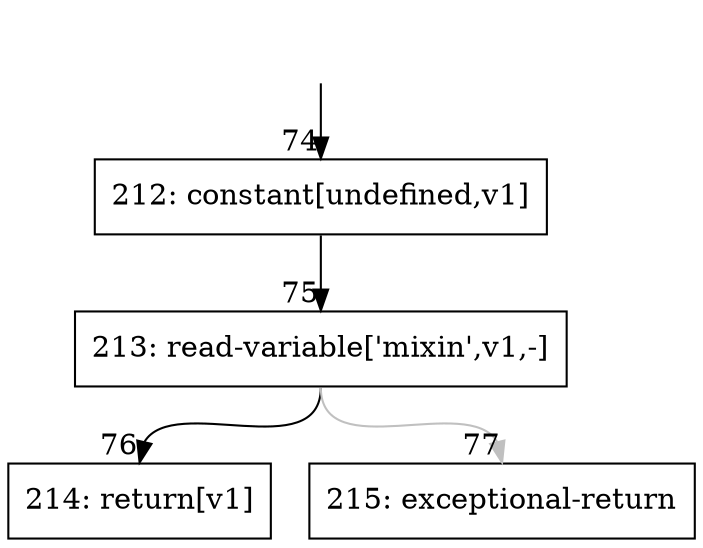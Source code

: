 digraph {
rankdir="TD"
BB_entry8[shape=none,label=""];
BB_entry8 -> BB74 [tailport=s, headport=n, headlabel="    74"]
BB74 [shape=record label="{212: constant[undefined,v1]}" ] 
BB74 -> BB75 [tailport=s, headport=n, headlabel="      75"]
BB75 [shape=record label="{213: read-variable['mixin',v1,-]}" ] 
BB75 -> BB76 [tailport=s, headport=n, headlabel="      76"]
BB75 -> BB77 [tailport=s, headport=n, color=gray, headlabel="      77"]
BB76 [shape=record label="{214: return[v1]}" ] 
BB77 [shape=record label="{215: exceptional-return}" ] 
//#$~ 75
}
